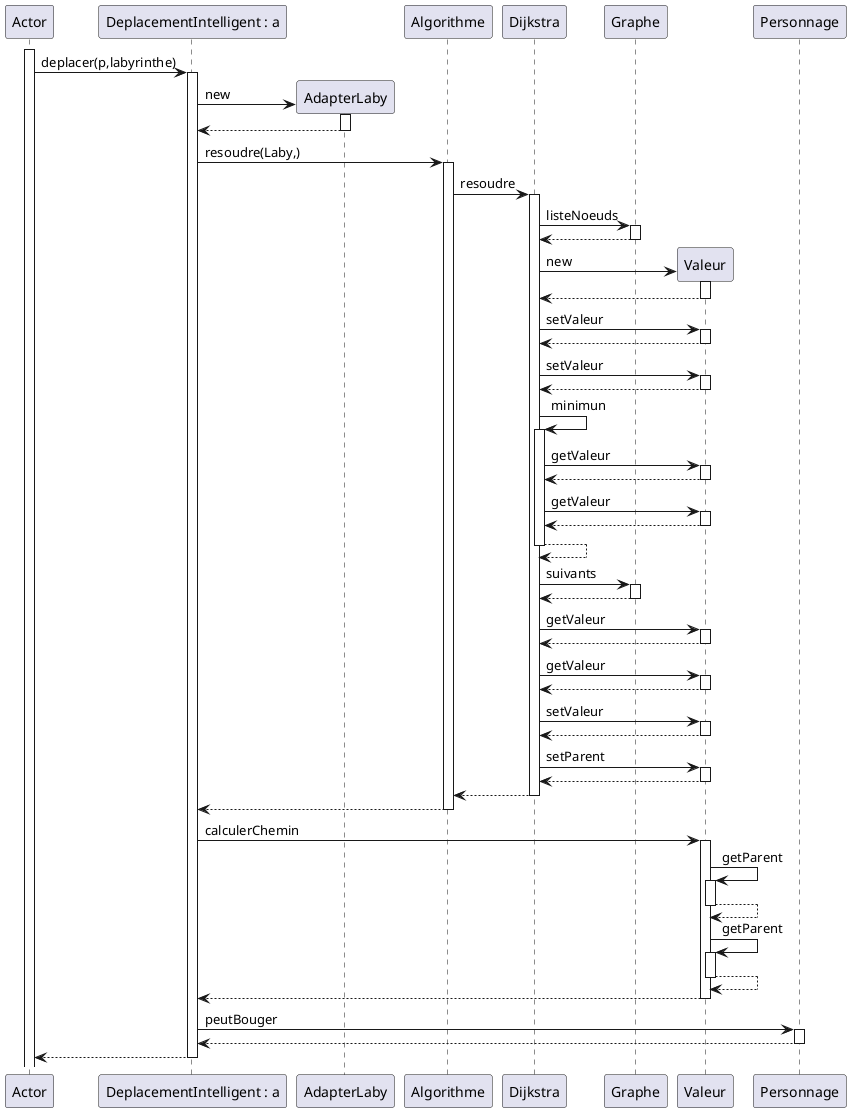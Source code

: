 @startuml
participant Actor
participant "DeplacementIntelligent : a" as DeplacementIntelligent
activate Actor
Actor -> DeplacementIntelligent : deplacer(p,labyrinthe)
activate DeplacementIntelligent
create AdapterLaby
DeplacementIntelligent -> AdapterLaby : new
activate AdapterLaby
AdapterLaby --> DeplacementIntelligent
deactivate AdapterLaby
DeplacementIntelligent -> Algorithme : resoudre(Laby,)
activate Algorithme
Algorithme -> Dijkstra : resoudre
activate Dijkstra
Dijkstra -> Graphe : listeNoeuds
activate Graphe
Graphe --> Dijkstra
deactivate Graphe
create Valeur
Dijkstra -> Valeur : new
activate Valeur
Valeur --> Dijkstra
deactivate Valeur
Dijkstra -> Valeur : setValeur
activate Valeur
Valeur --> Dijkstra
deactivate Valeur
Dijkstra -> Valeur : setValeur
activate Valeur
Valeur --> Dijkstra
deactivate Valeur
Dijkstra -> Dijkstra : minimun
activate Dijkstra
Dijkstra -> Valeur : getValeur
activate Valeur
Valeur --> Dijkstra
deactivate Valeur
Dijkstra -> Valeur : getValeur
activate Valeur
Valeur --> Dijkstra
deactivate Valeur
Dijkstra --> Dijkstra
deactivate Dijkstra
Dijkstra -> Graphe : suivants
activate Graphe
Graphe --> Dijkstra
deactivate Graphe
Dijkstra -> Valeur : getValeur
activate Valeur
Valeur --> Dijkstra
deactivate Valeur
Dijkstra -> Valeur : getValeur
activate Valeur
Valeur --> Dijkstra
deactivate Valeur
Dijkstra -> Valeur : setValeur
activate Valeur
Valeur --> Dijkstra
deactivate Valeur
Dijkstra -> Valeur : setParent
activate Valeur
Valeur --> Dijkstra
deactivate Valeur
Dijkstra --> Algorithme
deactivate Dijkstra
Algorithme --> DeplacementIntelligent
deactivate Algorithme
DeplacementIntelligent -> Valeur : calculerChemin
activate Valeur
Valeur -> Valeur : getParent
activate Valeur
Valeur --> Valeur
deactivate Valeur
Valeur -> Valeur : getParent
activate Valeur
Valeur --> Valeur
deactivate Valeur
Valeur --> DeplacementIntelligent
deactivate Valeur
DeplacementIntelligent -> Personnage : peutBouger
activate Personnage
Personnage --> DeplacementIntelligent
deactivate Personnage
return
@enduml
